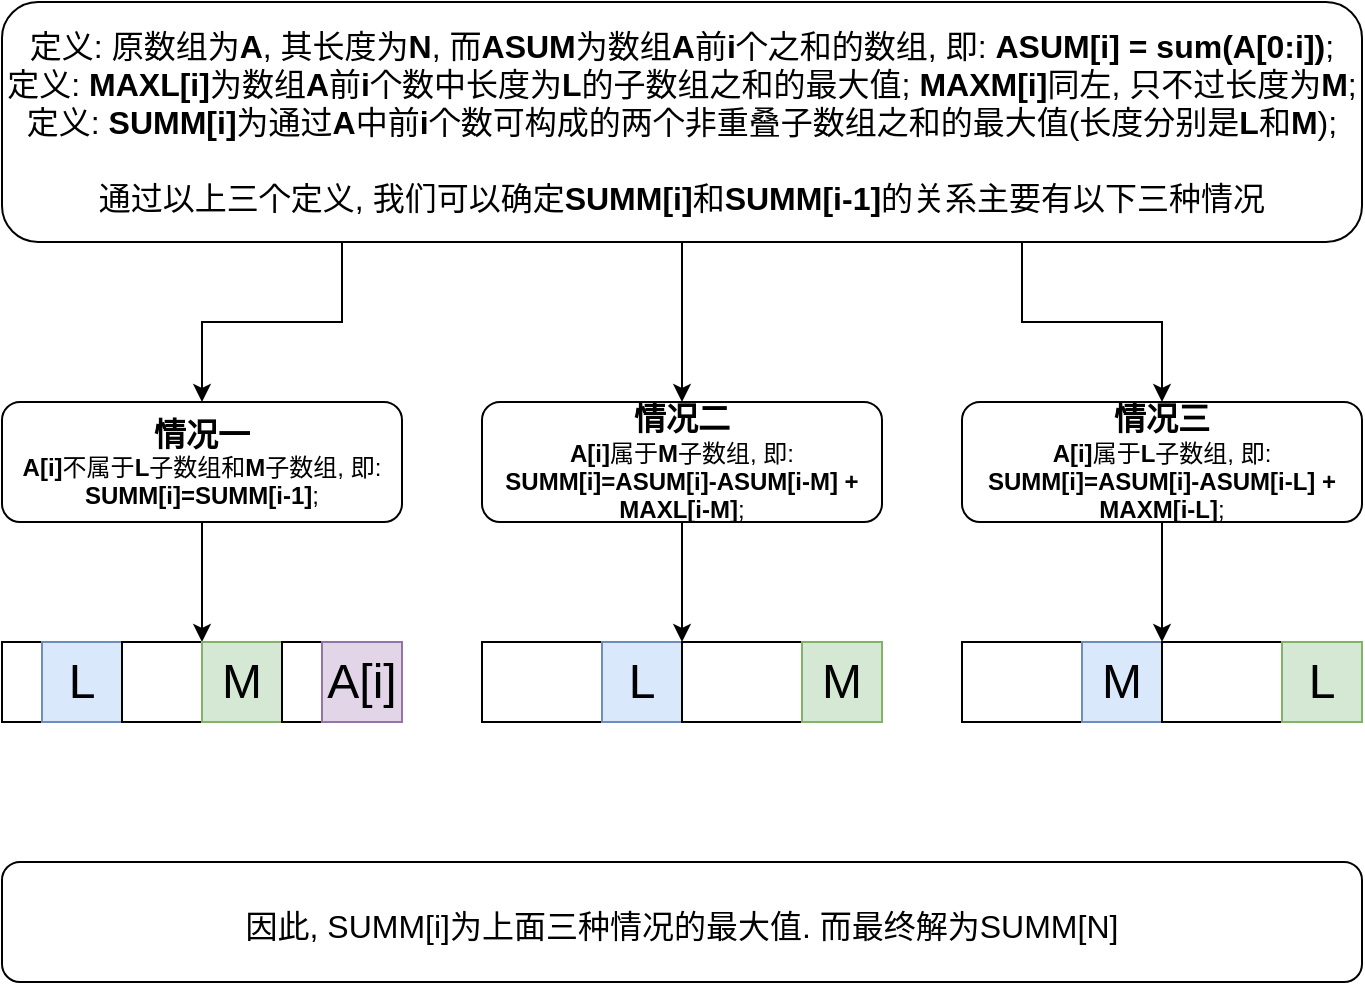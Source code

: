 <mxfile version="10.7.5" type="github"><diagram id="J-oB_Gyhdbi0Jz0GIsj-" name="Page-1"><mxGraphModel dx="918" dy="615" grid="1" gridSize="10" guides="1" tooltips="1" connect="1" arrows="1" fold="1" page="1" pageScale="1" pageWidth="850" pageHeight="1100" background="none" math="0" shadow="0"><root><mxCell id="0"/><mxCell id="1" parent="0"/><mxCell id="FOKrI0ng_Bm-5rEpiM3C-20" style="edgeStyle=orthogonalEdgeStyle;rounded=0;orthogonalLoop=1;jettySize=auto;html=1;exitX=0.25;exitY=1;exitDx=0;exitDy=0;fontSize=24;" edge="1" parent="1" source="X7NBNO9IW3vi-4_0X4rQ-117" target="FOKrI0ng_Bm-5rEpiM3C-1"><mxGeometry relative="1" as="geometry"/></mxCell><mxCell id="FOKrI0ng_Bm-5rEpiM3C-21" style="edgeStyle=orthogonalEdgeStyle;rounded=0;orthogonalLoop=1;jettySize=auto;html=1;exitX=0.5;exitY=1;exitDx=0;exitDy=0;entryX=0.5;entryY=0;entryDx=0;entryDy=0;fontSize=24;" edge="1" parent="1" source="X7NBNO9IW3vi-4_0X4rQ-117" target="FOKrI0ng_Bm-5rEpiM3C-9"><mxGeometry relative="1" as="geometry"/></mxCell><mxCell id="FOKrI0ng_Bm-5rEpiM3C-22" style="edgeStyle=orthogonalEdgeStyle;rounded=0;orthogonalLoop=1;jettySize=auto;html=1;exitX=0.75;exitY=1;exitDx=0;exitDy=0;entryX=0.5;entryY=0;entryDx=0;entryDy=0;fontSize=24;" edge="1" parent="1" source="X7NBNO9IW3vi-4_0X4rQ-117" target="FOKrI0ng_Bm-5rEpiM3C-10"><mxGeometry relative="1" as="geometry"/></mxCell><mxCell id="X7NBNO9IW3vi-4_0X4rQ-117" value="定义: 原数组为&lt;b&gt;A&lt;/b&gt;, 其长度为&lt;b&gt;N&lt;/b&gt;, 而&lt;b&gt;ASUM&lt;/b&gt;为数组&lt;b&gt;A&lt;/b&gt;前&lt;b&gt;i&lt;/b&gt;个之和的数组, 即: &lt;b&gt;ASUM[i] = sum(A[0:i])&lt;/b&gt;;&lt;br&gt;定义: &lt;b&gt;MAXL[i]&lt;/b&gt;为数组&lt;b&gt;A&lt;/b&gt;前&lt;b&gt;i&lt;/b&gt;个数中长度为&lt;b&gt;L&lt;/b&gt;的子数组之和的最大值;&amp;nbsp;&lt;b&gt;MAXM[i]&lt;/b&gt;同左, 只不过长度为&lt;b&gt;M&lt;/b&gt;;&lt;br&gt;定义: &lt;b&gt;SUMM[i]&lt;/b&gt;为通过&lt;b&gt;A&lt;/b&gt;中前&lt;b&gt;i&lt;/b&gt;个数可构成的两个非重叠子数组之和的最大值(长度分别是&lt;b&gt;L&lt;/b&gt;和&lt;b&gt;M&lt;/b&gt;);&lt;br&gt;&lt;br&gt;通过以上三个定义, 我们可以确定&lt;b&gt;SUMM[i]&lt;/b&gt;和&lt;b&gt;SUMM[i-1]&lt;/b&gt;的关系主要有以下三种情况&lt;br&gt;" style="rounded=1;whiteSpace=wrap;html=1;fontSize=16;" parent="1" vertex="1"><mxGeometry x="80" y="40" width="680" height="120" as="geometry"/></mxCell><mxCell id="FOKrI0ng_Bm-5rEpiM3C-24" style="edgeStyle=orthogonalEdgeStyle;rounded=0;orthogonalLoop=1;jettySize=auto;html=1;exitX=0.5;exitY=1;exitDx=0;exitDy=0;entryX=0;entryY=0;entryDx=0;entryDy=0;entryPerimeter=0;fontSize=24;" edge="1" parent="1" source="FOKrI0ng_Bm-5rEpiM3C-1" target="FOKrI0ng_Bm-5rEpiM3C-6"><mxGeometry relative="1" as="geometry"/></mxCell><mxCell id="FOKrI0ng_Bm-5rEpiM3C-1" value="&lt;b&gt;&lt;font style=&quot;font-size: 16px&quot;&gt;情况一&lt;/font&gt;&lt;/b&gt;&lt;br&gt;&lt;b&gt;A[i]&lt;/b&gt;不属于&lt;b&gt;L&lt;/b&gt;子数组和&lt;b&gt;M&lt;/b&gt;子数组, 即: &lt;b&gt;SUMM[i]=SUMM[i-1]&lt;/b&gt;;" style="rounded=1;whiteSpace=wrap;html=1;" vertex="1" parent="1"><mxGeometry x="80" y="240" width="200" height="60" as="geometry"/></mxCell><mxCell id="FOKrI0ng_Bm-5rEpiM3C-2" value="" style="rounded=0;whiteSpace=wrap;html=1;" vertex="1" parent="1"><mxGeometry x="80" y="360" width="20" height="40" as="geometry"/></mxCell><mxCell id="FOKrI0ng_Bm-5rEpiM3C-3" value="L" style="rounded=0;whiteSpace=wrap;html=1;fontSize=24;fillColor=#dae8fc;strokeColor=#6c8ebf;" vertex="1" parent="1"><mxGeometry x="100" y="360" width="40" height="40" as="geometry"/></mxCell><mxCell id="FOKrI0ng_Bm-5rEpiM3C-5" value="" style="rounded=0;whiteSpace=wrap;html=1;" vertex="1" parent="1"><mxGeometry x="140" y="360" width="40" height="40" as="geometry"/></mxCell><mxCell id="FOKrI0ng_Bm-5rEpiM3C-6" value="M" style="rounded=0;whiteSpace=wrap;html=1;fontSize=24;fillColor=#d5e8d4;strokeColor=#82b366;" vertex="1" parent="1"><mxGeometry x="180" y="360" width="40" height="40" as="geometry"/></mxCell><mxCell id="FOKrI0ng_Bm-5rEpiM3C-7" value="" style="rounded=0;whiteSpace=wrap;html=1;" vertex="1" parent="1"><mxGeometry x="220" y="360" width="20" height="40" as="geometry"/></mxCell><mxCell id="FOKrI0ng_Bm-5rEpiM3C-8" value="A[i]&lt;br&gt;" style="rounded=0;whiteSpace=wrap;html=1;fontSize=24;fillColor=#e1d5e7;strokeColor=#9673a6;" vertex="1" parent="1"><mxGeometry x="240" y="360" width="40" height="40" as="geometry"/></mxCell><mxCell id="FOKrI0ng_Bm-5rEpiM3C-25" style="edgeStyle=orthogonalEdgeStyle;rounded=0;orthogonalLoop=1;jettySize=auto;html=1;exitX=0.5;exitY=1;exitDx=0;exitDy=0;entryX=0;entryY=0;entryDx=0;entryDy=0;entryPerimeter=0;fontSize=24;" edge="1" parent="1" source="FOKrI0ng_Bm-5rEpiM3C-9" target="FOKrI0ng_Bm-5rEpiM3C-13"><mxGeometry relative="1" as="geometry"/></mxCell><mxCell id="FOKrI0ng_Bm-5rEpiM3C-9" value="&lt;b&gt;&lt;font style=&quot;font-size: 16px&quot;&gt;情况二&lt;/font&gt;&lt;/b&gt;&lt;br&gt;&lt;b&gt;A[i]&lt;/b&gt;属于&lt;b&gt;M&lt;/b&gt;子数组, 即: &lt;b&gt;SUMM[i]=ASUM[i]-ASUM[i-M] + MAXL[i-M]&lt;/b&gt;;" style="rounded=1;whiteSpace=wrap;html=1;" vertex="1" parent="1"><mxGeometry x="320" y="240" width="200" height="60" as="geometry"/></mxCell><mxCell id="FOKrI0ng_Bm-5rEpiM3C-26" style="edgeStyle=orthogonalEdgeStyle;rounded=0;orthogonalLoop=1;jettySize=auto;html=1;exitX=0.5;exitY=1;exitDx=0;exitDy=0;entryX=0;entryY=0;entryDx=0;entryDy=0;entryPerimeter=0;fontSize=24;" edge="1" parent="1" source="FOKrI0ng_Bm-5rEpiM3C-10" target="FOKrI0ng_Bm-5rEpiM3C-17"><mxGeometry relative="1" as="geometry"/></mxCell><mxCell id="FOKrI0ng_Bm-5rEpiM3C-10" value="&lt;b&gt;&lt;font style=&quot;font-size: 16px&quot;&gt;情况三&lt;/font&gt;&lt;/b&gt;&lt;br&gt;&lt;b&gt;A[i]&lt;/b&gt;属于&lt;b&gt;L&lt;/b&gt;子数组, 即: &lt;b&gt;SUMM[i]=&lt;/b&gt;&lt;b&gt;ASUM[i]-ASUM[i-L] + MAXM[i-L]&lt;/b&gt;;" style="rounded=1;whiteSpace=wrap;html=1;" vertex="1" parent="1"><mxGeometry x="560" y="240" width="200" height="60" as="geometry"/></mxCell><mxCell id="FOKrI0ng_Bm-5rEpiM3C-11" value="" style="rounded=0;whiteSpace=wrap;html=1;" vertex="1" parent="1"><mxGeometry x="320" y="360" width="60" height="40" as="geometry"/></mxCell><mxCell id="FOKrI0ng_Bm-5rEpiM3C-12" value="L" style="rounded=0;whiteSpace=wrap;html=1;fontSize=24;fillColor=#dae8fc;strokeColor=#6c8ebf;" vertex="1" parent="1"><mxGeometry x="380" y="360" width="40" height="40" as="geometry"/></mxCell><mxCell id="FOKrI0ng_Bm-5rEpiM3C-13" value="" style="rounded=0;whiteSpace=wrap;html=1;" vertex="1" parent="1"><mxGeometry x="420" y="360" width="60" height="40" as="geometry"/></mxCell><mxCell id="FOKrI0ng_Bm-5rEpiM3C-14" value="M" style="rounded=0;whiteSpace=wrap;html=1;fontSize=24;fillColor=#d5e8d4;strokeColor=#82b366;" vertex="1" parent="1"><mxGeometry x="480" y="360" width="40" height="40" as="geometry"/></mxCell><mxCell id="FOKrI0ng_Bm-5rEpiM3C-15" value="" style="rounded=0;whiteSpace=wrap;html=1;" vertex="1" parent="1"><mxGeometry x="560" y="360" width="60" height="40" as="geometry"/></mxCell><mxCell id="FOKrI0ng_Bm-5rEpiM3C-16" value="M" style="rounded=0;whiteSpace=wrap;html=1;fontSize=24;fillColor=#dae8fc;strokeColor=#6c8ebf;" vertex="1" parent="1"><mxGeometry x="620" y="360" width="40" height="40" as="geometry"/></mxCell><mxCell id="FOKrI0ng_Bm-5rEpiM3C-17" value="" style="rounded=0;whiteSpace=wrap;html=1;" vertex="1" parent="1"><mxGeometry x="660" y="360" width="60" height="40" as="geometry"/></mxCell><mxCell id="FOKrI0ng_Bm-5rEpiM3C-18" value="L" style="rounded=0;whiteSpace=wrap;html=1;fontSize=24;fillColor=#d5e8d4;strokeColor=#82b366;" vertex="1" parent="1"><mxGeometry x="720" y="360" width="40" height="40" as="geometry"/></mxCell><mxCell id="FOKrI0ng_Bm-5rEpiM3C-19" value="&lt;span style=&quot;font-size: 16px&quot;&gt;因此, SUMM[i]为上面三种情况的最大值. 而最终解为SUMM[N]&lt;/span&gt;" style="rounded=1;whiteSpace=wrap;html=1;fontSize=24;" vertex="1" parent="1"><mxGeometry x="80" y="470" width="680" height="60" as="geometry"/></mxCell></root></mxGraphModel></diagram></mxfile>